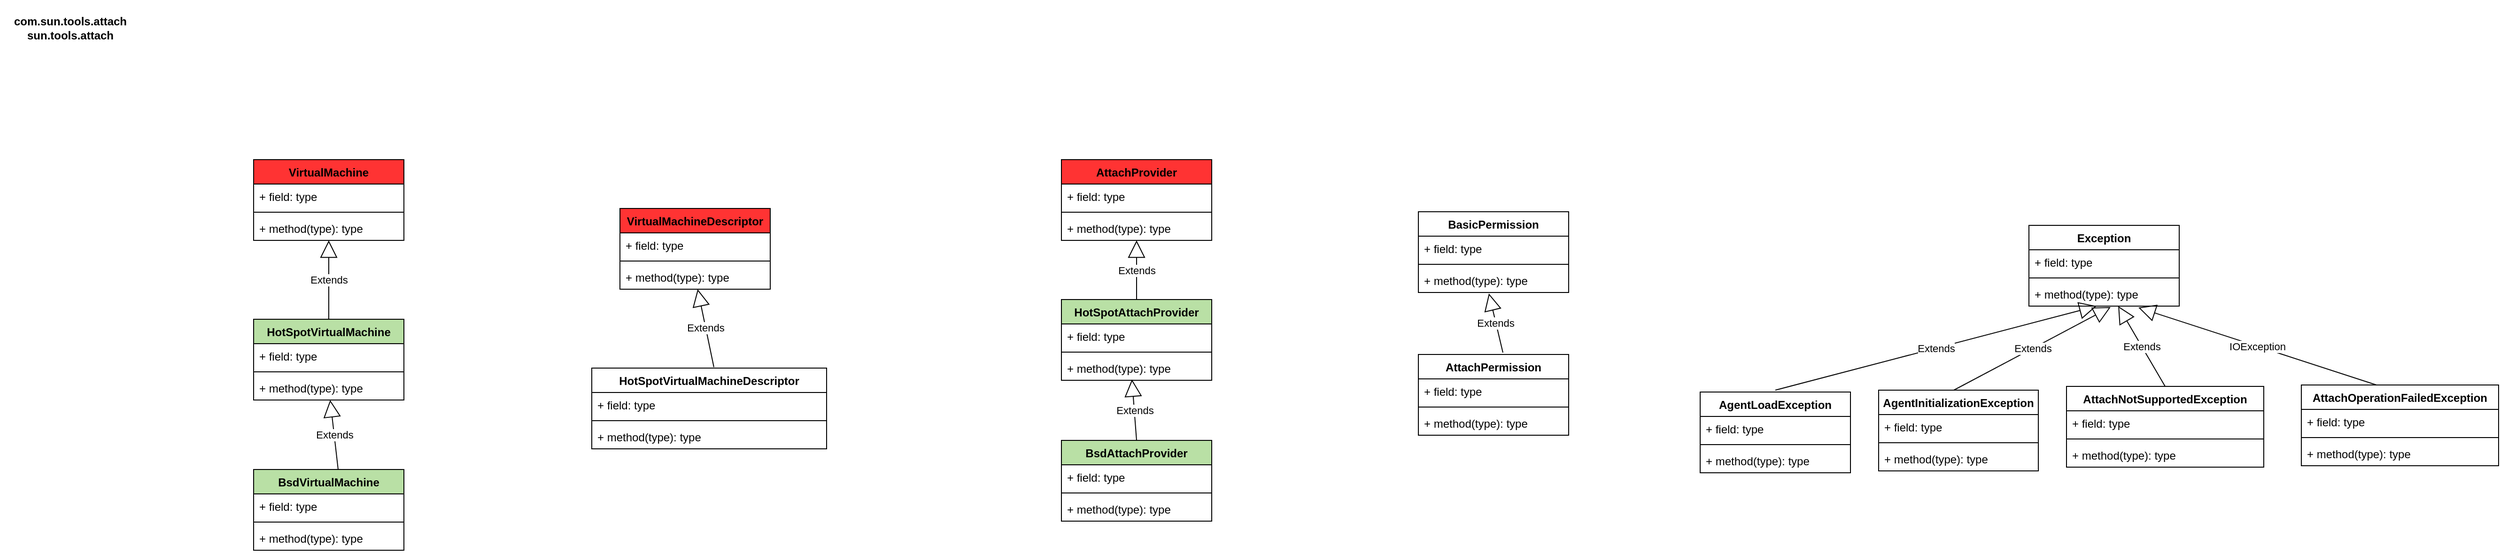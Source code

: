 <mxfile version="13.9.8" type="device"><diagram id="K5Nn2Y2xUsP7F31lJKbY" name="attach"><mxGraphModel dx="818" dy="410" grid="1" gridSize="10" guides="1" tooltips="1" connect="1" arrows="1" fold="1" page="1" pageScale="1" pageWidth="33000" pageHeight="46810" math="0" shadow="0"><root><mxCell id="0"/><mxCell id="1" parent="0"/><mxCell id="NNiNs-ml22WPgrtMLb5p-1" value="VirtualMachine" style="swimlane;fontStyle=1;align=center;verticalAlign=top;childLayout=stackLayout;horizontal=1;startSize=26;horizontalStack=0;resizeParent=1;resizeParentMax=0;resizeLast=0;collapsible=1;marginBottom=0;fillColor=#FF3333;" parent="1" vertex="1"><mxGeometry x="470" y="210" width="160" height="86" as="geometry"/></mxCell><mxCell id="NNiNs-ml22WPgrtMLb5p-2" value="+ field: type" style="text;strokeColor=none;fillColor=none;align=left;verticalAlign=top;spacingLeft=4;spacingRight=4;overflow=hidden;rotatable=0;points=[[0,0.5],[1,0.5]];portConstraint=eastwest;" parent="NNiNs-ml22WPgrtMLb5p-1" vertex="1"><mxGeometry y="26" width="160" height="26" as="geometry"/></mxCell><mxCell id="NNiNs-ml22WPgrtMLb5p-3" value="" style="line;strokeWidth=1;fillColor=none;align=left;verticalAlign=middle;spacingTop=-1;spacingLeft=3;spacingRight=3;rotatable=0;labelPosition=right;points=[];portConstraint=eastwest;" parent="NNiNs-ml22WPgrtMLb5p-1" vertex="1"><mxGeometry y="52" width="160" height="8" as="geometry"/></mxCell><mxCell id="NNiNs-ml22WPgrtMLb5p-4" value="+ method(type): type" style="text;strokeColor=none;fillColor=none;align=left;verticalAlign=top;spacingLeft=4;spacingRight=4;overflow=hidden;rotatable=0;points=[[0,0.5],[1,0.5]];portConstraint=eastwest;" parent="NNiNs-ml22WPgrtMLb5p-1" vertex="1"><mxGeometry y="60" width="160" height="26" as="geometry"/></mxCell><mxCell id="NNiNs-ml22WPgrtMLb5p-5" value="HotSpotVirtualMachine" style="swimlane;fontStyle=1;align=center;verticalAlign=top;childLayout=stackLayout;horizontal=1;startSize=26;horizontalStack=0;resizeParent=1;resizeParentMax=0;resizeLast=0;collapsible=1;marginBottom=0;fillColor=#B9E0A5;" parent="1" vertex="1"><mxGeometry x="470" y="380" width="160" height="86" as="geometry"/></mxCell><mxCell id="NNiNs-ml22WPgrtMLb5p-6" value="Extends" style="endArrow=block;endSize=16;endFill=0;html=1;entryX=0.5;entryY=1;entryDx=0;entryDy=0;entryPerimeter=0;" parent="NNiNs-ml22WPgrtMLb5p-5" target="NNiNs-ml22WPgrtMLb5p-4" edge="1"><mxGeometry width="160" relative="1" as="geometry"><mxPoint x="80" as="sourcePoint"/><mxPoint x="240" as="targetPoint"/></mxGeometry></mxCell><mxCell id="NNiNs-ml22WPgrtMLb5p-7" value="+ field: type" style="text;strokeColor=none;fillColor=none;align=left;verticalAlign=top;spacingLeft=4;spacingRight=4;overflow=hidden;rotatable=0;points=[[0,0.5],[1,0.5]];portConstraint=eastwest;" parent="NNiNs-ml22WPgrtMLb5p-5" vertex="1"><mxGeometry y="26" width="160" height="26" as="geometry"/></mxCell><mxCell id="NNiNs-ml22WPgrtMLb5p-8" value="" style="line;strokeWidth=1;fillColor=none;align=left;verticalAlign=middle;spacingTop=-1;spacingLeft=3;spacingRight=3;rotatable=0;labelPosition=right;points=[];portConstraint=eastwest;" parent="NNiNs-ml22WPgrtMLb5p-5" vertex="1"><mxGeometry y="52" width="160" height="8" as="geometry"/></mxCell><mxCell id="NNiNs-ml22WPgrtMLb5p-9" value="+ method(type): type" style="text;strokeColor=none;fillColor=none;align=left;verticalAlign=top;spacingLeft=4;spacingRight=4;overflow=hidden;rotatable=0;points=[[0,0.5],[1,0.5]];portConstraint=eastwest;" parent="NNiNs-ml22WPgrtMLb5p-5" vertex="1"><mxGeometry y="60" width="160" height="26" as="geometry"/></mxCell><mxCell id="NNiNs-ml22WPgrtMLb5p-10" value="BsdVirtualMachine" style="swimlane;fontStyle=1;align=center;verticalAlign=top;childLayout=stackLayout;horizontal=1;startSize=26;horizontalStack=0;resizeParent=1;resizeParentMax=0;resizeLast=0;collapsible=1;marginBottom=0;fillColor=#B9E0A5;" parent="1" vertex="1"><mxGeometry x="470" y="540" width="160" height="86" as="geometry"/></mxCell><mxCell id="NNiNs-ml22WPgrtMLb5p-11" value="Extends" style="endArrow=block;endSize=16;endFill=0;html=1;" parent="NNiNs-ml22WPgrtMLb5p-10" target="NNiNs-ml22WPgrtMLb5p-9" edge="1"><mxGeometry width="160" relative="1" as="geometry"><mxPoint x="90" as="sourcePoint"/><mxPoint x="250" as="targetPoint"/></mxGeometry></mxCell><mxCell id="NNiNs-ml22WPgrtMLb5p-12" value="+ field: type" style="text;strokeColor=none;fillColor=none;align=left;verticalAlign=top;spacingLeft=4;spacingRight=4;overflow=hidden;rotatable=0;points=[[0,0.5],[1,0.5]];portConstraint=eastwest;" parent="NNiNs-ml22WPgrtMLb5p-10" vertex="1"><mxGeometry y="26" width="160" height="26" as="geometry"/></mxCell><mxCell id="NNiNs-ml22WPgrtMLb5p-13" value="" style="line;strokeWidth=1;fillColor=none;align=left;verticalAlign=middle;spacingTop=-1;spacingLeft=3;spacingRight=3;rotatable=0;labelPosition=right;points=[];portConstraint=eastwest;" parent="NNiNs-ml22WPgrtMLb5p-10" vertex="1"><mxGeometry y="52" width="160" height="8" as="geometry"/></mxCell><mxCell id="NNiNs-ml22WPgrtMLb5p-14" value="+ method(type): type" style="text;strokeColor=none;fillColor=none;align=left;verticalAlign=top;spacingLeft=4;spacingRight=4;overflow=hidden;rotatable=0;points=[[0,0.5],[1,0.5]];portConstraint=eastwest;" parent="NNiNs-ml22WPgrtMLb5p-10" vertex="1"><mxGeometry y="60" width="160" height="26" as="geometry"/></mxCell><mxCell id="NNiNs-ml22WPgrtMLb5p-15" value="VirtualMachineDescriptor" style="swimlane;fontStyle=1;align=center;verticalAlign=top;childLayout=stackLayout;horizontal=1;startSize=26;horizontalStack=0;resizeParent=1;resizeParentMax=0;resizeLast=0;collapsible=1;marginBottom=0;fillColor=#FF3333;" parent="1" vertex="1"><mxGeometry x="860" y="262" width="160" height="86" as="geometry"/></mxCell><mxCell id="NNiNs-ml22WPgrtMLb5p-16" value="+ field: type" style="text;strokeColor=none;fillColor=none;align=left;verticalAlign=top;spacingLeft=4;spacingRight=4;overflow=hidden;rotatable=0;points=[[0,0.5],[1,0.5]];portConstraint=eastwest;" parent="NNiNs-ml22WPgrtMLb5p-15" vertex="1"><mxGeometry y="26" width="160" height="26" as="geometry"/></mxCell><mxCell id="NNiNs-ml22WPgrtMLb5p-17" value="" style="line;strokeWidth=1;fillColor=none;align=left;verticalAlign=middle;spacingTop=-1;spacingLeft=3;spacingRight=3;rotatable=0;labelPosition=right;points=[];portConstraint=eastwest;" parent="NNiNs-ml22WPgrtMLb5p-15" vertex="1"><mxGeometry y="52" width="160" height="8" as="geometry"/></mxCell><mxCell id="NNiNs-ml22WPgrtMLb5p-18" value="+ method(type): type" style="text;strokeColor=none;fillColor=none;align=left;verticalAlign=top;spacingLeft=4;spacingRight=4;overflow=hidden;rotatable=0;points=[[0,0.5],[1,0.5]];portConstraint=eastwest;" parent="NNiNs-ml22WPgrtMLb5p-15" vertex="1"><mxGeometry y="60" width="160" height="26" as="geometry"/></mxCell><mxCell id="NNiNs-ml22WPgrtMLb5p-19" value="HotSpotVirtualMachineDescriptor" style="swimlane;fontStyle=1;align=center;verticalAlign=top;childLayout=stackLayout;horizontal=1;startSize=26;horizontalStack=0;resizeParent=1;resizeParentMax=0;resizeLast=0;collapsible=1;marginBottom=0;" parent="1" vertex="1"><mxGeometry x="830" y="432" width="250" height="86" as="geometry"/></mxCell><mxCell id="NNiNs-ml22WPgrtMLb5p-20" value="+ field: type" style="text;strokeColor=none;fillColor=none;align=left;verticalAlign=top;spacingLeft=4;spacingRight=4;overflow=hidden;rotatable=0;points=[[0,0.5],[1,0.5]];portConstraint=eastwest;" parent="NNiNs-ml22WPgrtMLb5p-19" vertex="1"><mxGeometry y="26" width="250" height="26" as="geometry"/></mxCell><mxCell id="NNiNs-ml22WPgrtMLb5p-21" value="" style="line;strokeWidth=1;fillColor=none;align=left;verticalAlign=middle;spacingTop=-1;spacingLeft=3;spacingRight=3;rotatable=0;labelPosition=right;points=[];portConstraint=eastwest;" parent="NNiNs-ml22WPgrtMLb5p-19" vertex="1"><mxGeometry y="52" width="250" height="8" as="geometry"/></mxCell><mxCell id="NNiNs-ml22WPgrtMLb5p-22" value="+ method(type): type" style="text;strokeColor=none;fillColor=none;align=left;verticalAlign=top;spacingLeft=4;spacingRight=4;overflow=hidden;rotatable=0;points=[[0,0.5],[1,0.5]];portConstraint=eastwest;" parent="NNiNs-ml22WPgrtMLb5p-19" vertex="1"><mxGeometry y="60" width="250" height="26" as="geometry"/></mxCell><mxCell id="NNiNs-ml22WPgrtMLb5p-23" value="Extends" style="endArrow=block;endSize=16;endFill=0;html=1;" parent="NNiNs-ml22WPgrtMLb5p-19" target="NNiNs-ml22WPgrtMLb5p-18" edge="1"><mxGeometry width="160" relative="1" as="geometry"><mxPoint x="130" y="-1" as="sourcePoint"/><mxPoint x="290" y="-1" as="targetPoint"/></mxGeometry></mxCell><mxCell id="aI5GJlUOhgC04J1Bxuo0-1" value="AttachProvider" style="swimlane;fontStyle=1;align=center;verticalAlign=top;childLayout=stackLayout;horizontal=1;startSize=26;horizontalStack=0;resizeParent=1;resizeParentMax=0;resizeLast=0;collapsible=1;marginBottom=0;fillColor=#FF3333;" parent="1" vertex="1"><mxGeometry x="1330" y="210" width="160" height="86" as="geometry"/></mxCell><mxCell id="aI5GJlUOhgC04J1Bxuo0-2" value="+ field: type" style="text;strokeColor=none;fillColor=none;align=left;verticalAlign=top;spacingLeft=4;spacingRight=4;overflow=hidden;rotatable=0;points=[[0,0.5],[1,0.5]];portConstraint=eastwest;" parent="aI5GJlUOhgC04J1Bxuo0-1" vertex="1"><mxGeometry y="26" width="160" height="26" as="geometry"/></mxCell><mxCell id="aI5GJlUOhgC04J1Bxuo0-3" value="" style="line;strokeWidth=1;fillColor=none;align=left;verticalAlign=middle;spacingTop=-1;spacingLeft=3;spacingRight=3;rotatable=0;labelPosition=right;points=[];portConstraint=eastwest;" parent="aI5GJlUOhgC04J1Bxuo0-1" vertex="1"><mxGeometry y="52" width="160" height="8" as="geometry"/></mxCell><mxCell id="aI5GJlUOhgC04J1Bxuo0-4" value="+ method(type): type" style="text;strokeColor=none;fillColor=none;align=left;verticalAlign=top;spacingLeft=4;spacingRight=4;overflow=hidden;rotatable=0;points=[[0,0.5],[1,0.5]];portConstraint=eastwest;" parent="aI5GJlUOhgC04J1Bxuo0-1" vertex="1"><mxGeometry y="60" width="160" height="26" as="geometry"/></mxCell><mxCell id="aI5GJlUOhgC04J1Bxuo0-5" value="HotSpotAttachProvider" style="swimlane;fontStyle=1;align=center;verticalAlign=top;childLayout=stackLayout;horizontal=1;startSize=26;horizontalStack=0;resizeParent=1;resizeParentMax=0;resizeLast=0;collapsible=1;marginBottom=0;fillColor=#B9E0A5;" parent="1" vertex="1"><mxGeometry x="1330" y="359" width="160" height="86" as="geometry"/></mxCell><mxCell id="aI5GJlUOhgC04J1Bxuo0-9" value="Extends" style="endArrow=block;endSize=16;endFill=0;html=1;" parent="aI5GJlUOhgC04J1Bxuo0-5" target="aI5GJlUOhgC04J1Bxuo0-4" edge="1"><mxGeometry width="160" relative="1" as="geometry"><mxPoint x="80" as="sourcePoint"/><mxPoint x="240" as="targetPoint"/></mxGeometry></mxCell><mxCell id="aI5GJlUOhgC04J1Bxuo0-6" value="+ field: type" style="text;strokeColor=none;fillColor=none;align=left;verticalAlign=top;spacingLeft=4;spacingRight=4;overflow=hidden;rotatable=0;points=[[0,0.5],[1,0.5]];portConstraint=eastwest;" parent="aI5GJlUOhgC04J1Bxuo0-5" vertex="1"><mxGeometry y="26" width="160" height="26" as="geometry"/></mxCell><mxCell id="aI5GJlUOhgC04J1Bxuo0-7" value="" style="line;strokeWidth=1;fillColor=none;align=left;verticalAlign=middle;spacingTop=-1;spacingLeft=3;spacingRight=3;rotatable=0;labelPosition=right;points=[];portConstraint=eastwest;" parent="aI5GJlUOhgC04J1Bxuo0-5" vertex="1"><mxGeometry y="52" width="160" height="8" as="geometry"/></mxCell><mxCell id="aI5GJlUOhgC04J1Bxuo0-8" value="+ method(type): type" style="text;strokeColor=none;fillColor=none;align=left;verticalAlign=top;spacingLeft=4;spacingRight=4;overflow=hidden;rotatable=0;points=[[0,0.5],[1,0.5]];portConstraint=eastwest;" parent="aI5GJlUOhgC04J1Bxuo0-5" vertex="1"><mxGeometry y="60" width="160" height="26" as="geometry"/></mxCell><mxCell id="aI5GJlUOhgC04J1Bxuo0-10" value="BsdAttachProvider" style="swimlane;fontStyle=1;align=center;verticalAlign=top;childLayout=stackLayout;horizontal=1;startSize=26;horizontalStack=0;resizeParent=1;resizeParentMax=0;resizeLast=0;collapsible=1;marginBottom=0;fillColor=#B9E0A5;" parent="1" vertex="1"><mxGeometry x="1330" y="509" width="160" height="86" as="geometry"/></mxCell><mxCell id="aI5GJlUOhgC04J1Bxuo0-14" value="Extends" style="endArrow=block;endSize=16;endFill=0;html=1;entryX=0.469;entryY=0.962;entryDx=0;entryDy=0;entryPerimeter=0;" parent="aI5GJlUOhgC04J1Bxuo0-10" target="aI5GJlUOhgC04J1Bxuo0-8" edge="1"><mxGeometry width="160" relative="1" as="geometry"><mxPoint x="80" as="sourcePoint"/><mxPoint x="240" as="targetPoint"/></mxGeometry></mxCell><mxCell id="aI5GJlUOhgC04J1Bxuo0-11" value="+ field: type" style="text;strokeColor=none;fillColor=none;align=left;verticalAlign=top;spacingLeft=4;spacingRight=4;overflow=hidden;rotatable=0;points=[[0,0.5],[1,0.5]];portConstraint=eastwest;" parent="aI5GJlUOhgC04J1Bxuo0-10" vertex="1"><mxGeometry y="26" width="160" height="26" as="geometry"/></mxCell><mxCell id="aI5GJlUOhgC04J1Bxuo0-12" value="" style="line;strokeWidth=1;fillColor=none;align=left;verticalAlign=middle;spacingTop=-1;spacingLeft=3;spacingRight=3;rotatable=0;labelPosition=right;points=[];portConstraint=eastwest;" parent="aI5GJlUOhgC04J1Bxuo0-10" vertex="1"><mxGeometry y="52" width="160" height="8" as="geometry"/></mxCell><mxCell id="aI5GJlUOhgC04J1Bxuo0-13" value="+ method(type): type" style="text;strokeColor=none;fillColor=none;align=left;verticalAlign=top;spacingLeft=4;spacingRight=4;overflow=hidden;rotatable=0;points=[[0,0.5],[1,0.5]];portConstraint=eastwest;" parent="aI5GJlUOhgC04J1Bxuo0-10" vertex="1"><mxGeometry y="60" width="160" height="26" as="geometry"/></mxCell><mxCell id="bPCh8EpxUtGWzdh8AmUT-1" value="AttachPermission" style="swimlane;fontStyle=1;align=center;verticalAlign=top;childLayout=stackLayout;horizontal=1;startSize=26;horizontalStack=0;resizeParent=1;resizeParentMax=0;resizeLast=0;collapsible=1;marginBottom=0;" parent="1" vertex="1"><mxGeometry x="1710" y="417.5" width="160" height="86" as="geometry"/></mxCell><mxCell id="bPCh8EpxUtGWzdh8AmUT-2" value="+ field: type" style="text;strokeColor=none;fillColor=none;align=left;verticalAlign=top;spacingLeft=4;spacingRight=4;overflow=hidden;rotatable=0;points=[[0,0.5],[1,0.5]];portConstraint=eastwest;" parent="bPCh8EpxUtGWzdh8AmUT-1" vertex="1"><mxGeometry y="26" width="160" height="26" as="geometry"/></mxCell><mxCell id="bPCh8EpxUtGWzdh8AmUT-3" value="" style="line;strokeWidth=1;fillColor=none;align=left;verticalAlign=middle;spacingTop=-1;spacingLeft=3;spacingRight=3;rotatable=0;labelPosition=right;points=[];portConstraint=eastwest;" parent="bPCh8EpxUtGWzdh8AmUT-1" vertex="1"><mxGeometry y="52" width="160" height="8" as="geometry"/></mxCell><mxCell id="bPCh8EpxUtGWzdh8AmUT-4" value="+ method(type): type" style="text;strokeColor=none;fillColor=none;align=left;verticalAlign=top;spacingLeft=4;spacingRight=4;overflow=hidden;rotatable=0;points=[[0,0.5],[1,0.5]];portConstraint=eastwest;" parent="bPCh8EpxUtGWzdh8AmUT-1" vertex="1"><mxGeometry y="60" width="160" height="26" as="geometry"/></mxCell><mxCell id="bPCh8EpxUtGWzdh8AmUT-9" value="Extends" style="endArrow=block;endSize=16;endFill=0;html=1;entryX=0.469;entryY=1.038;entryDx=0;entryDy=0;entryPerimeter=0;" parent="bPCh8EpxUtGWzdh8AmUT-1" target="bPCh8EpxUtGWzdh8AmUT-8" edge="1"><mxGeometry width="160" relative="1" as="geometry"><mxPoint x="90" y="-2" as="sourcePoint"/><mxPoint x="250" y="-2" as="targetPoint"/></mxGeometry></mxCell><mxCell id="bPCh8EpxUtGWzdh8AmUT-5" value="BasicPermission" style="swimlane;fontStyle=1;align=center;verticalAlign=top;childLayout=stackLayout;horizontal=1;startSize=26;horizontalStack=0;resizeParent=1;resizeParentMax=0;resizeLast=0;collapsible=1;marginBottom=0;" parent="1" vertex="1"><mxGeometry x="1710" y="265.5" width="160" height="86" as="geometry"/></mxCell><mxCell id="bPCh8EpxUtGWzdh8AmUT-6" value="+ field: type" style="text;strokeColor=none;fillColor=none;align=left;verticalAlign=top;spacingLeft=4;spacingRight=4;overflow=hidden;rotatable=0;points=[[0,0.5],[1,0.5]];portConstraint=eastwest;" parent="bPCh8EpxUtGWzdh8AmUT-5" vertex="1"><mxGeometry y="26" width="160" height="26" as="geometry"/></mxCell><mxCell id="bPCh8EpxUtGWzdh8AmUT-7" value="" style="line;strokeWidth=1;fillColor=none;align=left;verticalAlign=middle;spacingTop=-1;spacingLeft=3;spacingRight=3;rotatable=0;labelPosition=right;points=[];portConstraint=eastwest;" parent="bPCh8EpxUtGWzdh8AmUT-5" vertex="1"><mxGeometry y="52" width="160" height="8" as="geometry"/></mxCell><mxCell id="bPCh8EpxUtGWzdh8AmUT-8" value="+ method(type): type" style="text;strokeColor=none;fillColor=none;align=left;verticalAlign=top;spacingLeft=4;spacingRight=4;overflow=hidden;rotatable=0;points=[[0,0.5],[1,0.5]];portConstraint=eastwest;" parent="bPCh8EpxUtGWzdh8AmUT-5" vertex="1"><mxGeometry y="60" width="160" height="26" as="geometry"/></mxCell><mxCell id="bPCh8EpxUtGWzdh8AmUT-10" value="Exception" style="swimlane;fontStyle=1;align=center;verticalAlign=top;childLayout=stackLayout;horizontal=1;startSize=26;horizontalStack=0;resizeParent=1;resizeParentMax=0;resizeLast=0;collapsible=1;marginBottom=0;" parent="1" vertex="1"><mxGeometry x="2360" y="280" width="160" height="86" as="geometry"/></mxCell><mxCell id="bPCh8EpxUtGWzdh8AmUT-11" value="+ field: type" style="text;strokeColor=none;fillColor=none;align=left;verticalAlign=top;spacingLeft=4;spacingRight=4;overflow=hidden;rotatable=0;points=[[0,0.5],[1,0.5]];portConstraint=eastwest;" parent="bPCh8EpxUtGWzdh8AmUT-10" vertex="1"><mxGeometry y="26" width="160" height="26" as="geometry"/></mxCell><mxCell id="bPCh8EpxUtGWzdh8AmUT-12" value="" style="line;strokeWidth=1;fillColor=none;align=left;verticalAlign=middle;spacingTop=-1;spacingLeft=3;spacingRight=3;rotatable=0;labelPosition=right;points=[];portConstraint=eastwest;" parent="bPCh8EpxUtGWzdh8AmUT-10" vertex="1"><mxGeometry y="52" width="160" height="8" as="geometry"/></mxCell><mxCell id="bPCh8EpxUtGWzdh8AmUT-13" value="+ method(type): type" style="text;strokeColor=none;fillColor=none;align=left;verticalAlign=top;spacingLeft=4;spacingRight=4;overflow=hidden;rotatable=0;points=[[0,0.5],[1,0.5]];portConstraint=eastwest;" parent="bPCh8EpxUtGWzdh8AmUT-10" vertex="1"><mxGeometry y="60" width="160" height="26" as="geometry"/></mxCell><mxCell id="bPCh8EpxUtGWzdh8AmUT-14" value="AgentLoadException" style="swimlane;fontStyle=1;align=center;verticalAlign=top;childLayout=stackLayout;horizontal=1;startSize=26;horizontalStack=0;resizeParent=1;resizeParentMax=0;resizeLast=0;collapsible=1;marginBottom=0;" parent="1" vertex="1"><mxGeometry x="2010" y="457.5" width="160" height="86" as="geometry"/></mxCell><mxCell id="bPCh8EpxUtGWzdh8AmUT-15" value="+ field: type" style="text;strokeColor=none;fillColor=none;align=left;verticalAlign=top;spacingLeft=4;spacingRight=4;overflow=hidden;rotatable=0;points=[[0,0.5],[1,0.5]];portConstraint=eastwest;" parent="bPCh8EpxUtGWzdh8AmUT-14" vertex="1"><mxGeometry y="26" width="160" height="26" as="geometry"/></mxCell><mxCell id="bPCh8EpxUtGWzdh8AmUT-16" value="" style="line;strokeWidth=1;fillColor=none;align=left;verticalAlign=middle;spacingTop=-1;spacingLeft=3;spacingRight=3;rotatable=0;labelPosition=right;points=[];portConstraint=eastwest;" parent="bPCh8EpxUtGWzdh8AmUT-14" vertex="1"><mxGeometry y="52" width="160" height="8" as="geometry"/></mxCell><mxCell id="bPCh8EpxUtGWzdh8AmUT-17" value="+ method(type): type" style="text;strokeColor=none;fillColor=none;align=left;verticalAlign=top;spacingLeft=4;spacingRight=4;overflow=hidden;rotatable=0;points=[[0,0.5],[1,0.5]];portConstraint=eastwest;" parent="bPCh8EpxUtGWzdh8AmUT-14" vertex="1"><mxGeometry y="60" width="160" height="26" as="geometry"/></mxCell><mxCell id="bPCh8EpxUtGWzdh8AmUT-18" value="Extends" style="endArrow=block;endSize=16;endFill=0;html=1;entryX=0.45;entryY=1;entryDx=0;entryDy=0;entryPerimeter=0;" parent="bPCh8EpxUtGWzdh8AmUT-14" target="bPCh8EpxUtGWzdh8AmUT-13" edge="1"><mxGeometry width="160" relative="1" as="geometry"><mxPoint x="80" y="-2" as="sourcePoint"/><mxPoint x="240" y="-2" as="targetPoint"/></mxGeometry></mxCell><mxCell id="bPCh8EpxUtGWzdh8AmUT-19" value="AgentInitializationException" style="swimlane;fontStyle=1;align=center;verticalAlign=top;childLayout=stackLayout;horizontal=1;startSize=26;horizontalStack=0;resizeParent=1;resizeParentMax=0;resizeLast=0;collapsible=1;marginBottom=0;" parent="1" vertex="1"><mxGeometry x="2200" y="455.5" width="170" height="86" as="geometry"/></mxCell><mxCell id="bPCh8EpxUtGWzdh8AmUT-23" value="Extends" style="endArrow=block;endSize=16;endFill=0;html=1;entryX=0.544;entryY=1.038;entryDx=0;entryDy=0;entryPerimeter=0;" parent="bPCh8EpxUtGWzdh8AmUT-19" target="bPCh8EpxUtGWzdh8AmUT-13" edge="1"><mxGeometry width="160" relative="1" as="geometry"><mxPoint x="80" as="sourcePoint"/><mxPoint x="240" as="targetPoint"/></mxGeometry></mxCell><mxCell id="bPCh8EpxUtGWzdh8AmUT-20" value="+ field: type" style="text;strokeColor=none;fillColor=none;align=left;verticalAlign=top;spacingLeft=4;spacingRight=4;overflow=hidden;rotatable=0;points=[[0,0.5],[1,0.5]];portConstraint=eastwest;" parent="bPCh8EpxUtGWzdh8AmUT-19" vertex="1"><mxGeometry y="26" width="170" height="26" as="geometry"/></mxCell><mxCell id="bPCh8EpxUtGWzdh8AmUT-21" value="" style="line;strokeWidth=1;fillColor=none;align=left;verticalAlign=middle;spacingTop=-1;spacingLeft=3;spacingRight=3;rotatable=0;labelPosition=right;points=[];portConstraint=eastwest;" parent="bPCh8EpxUtGWzdh8AmUT-19" vertex="1"><mxGeometry y="52" width="170" height="8" as="geometry"/></mxCell><mxCell id="bPCh8EpxUtGWzdh8AmUT-22" value="+ method(type): type" style="text;strokeColor=none;fillColor=none;align=left;verticalAlign=top;spacingLeft=4;spacingRight=4;overflow=hidden;rotatable=0;points=[[0,0.5],[1,0.5]];portConstraint=eastwest;" parent="bPCh8EpxUtGWzdh8AmUT-19" vertex="1"><mxGeometry y="60" width="170" height="26" as="geometry"/></mxCell><mxCell id="bPCh8EpxUtGWzdh8AmUT-24" value="AttachNotSupportedException" style="swimlane;fontStyle=1;align=center;verticalAlign=top;childLayout=stackLayout;horizontal=1;startSize=26;horizontalStack=0;resizeParent=1;resizeParentMax=0;resizeLast=0;collapsible=1;marginBottom=0;" parent="1" vertex="1"><mxGeometry x="2400" y="451.5" width="210" height="86" as="geometry"/></mxCell><mxCell id="bPCh8EpxUtGWzdh8AmUT-25" value="+ field: type" style="text;strokeColor=none;fillColor=none;align=left;verticalAlign=top;spacingLeft=4;spacingRight=4;overflow=hidden;rotatable=0;points=[[0,0.5],[1,0.5]];portConstraint=eastwest;" parent="bPCh8EpxUtGWzdh8AmUT-24" vertex="1"><mxGeometry y="26" width="210" height="26" as="geometry"/></mxCell><mxCell id="bPCh8EpxUtGWzdh8AmUT-26" value="" style="line;strokeWidth=1;fillColor=none;align=left;verticalAlign=middle;spacingTop=-1;spacingLeft=3;spacingRight=3;rotatable=0;labelPosition=right;points=[];portConstraint=eastwest;" parent="bPCh8EpxUtGWzdh8AmUT-24" vertex="1"><mxGeometry y="52" width="210" height="8" as="geometry"/></mxCell><mxCell id="bPCh8EpxUtGWzdh8AmUT-27" value="+ method(type): type" style="text;strokeColor=none;fillColor=none;align=left;verticalAlign=top;spacingLeft=4;spacingRight=4;overflow=hidden;rotatable=0;points=[[0,0.5],[1,0.5]];portConstraint=eastwest;" parent="bPCh8EpxUtGWzdh8AmUT-24" vertex="1"><mxGeometry y="60" width="210" height="26" as="geometry"/></mxCell><mxCell id="bPCh8EpxUtGWzdh8AmUT-28" value="Extends" style="endArrow=block;endSize=16;endFill=0;html=1;entryX=0.594;entryY=1;entryDx=0;entryDy=0;entryPerimeter=0;exitX=0.5;exitY=0;exitDx=0;exitDy=0;" parent="1" source="bPCh8EpxUtGWzdh8AmUT-24" target="bPCh8EpxUtGWzdh8AmUT-13" edge="1"><mxGeometry width="160" relative="1" as="geometry"><mxPoint x="2490" y="435.5" as="sourcePoint"/><mxPoint x="2650" y="435.5" as="targetPoint"/></mxGeometry></mxCell><mxCell id="bPCh8EpxUtGWzdh8AmUT-29" value="&lt;b&gt;com.sun.tools.attach&lt;br&gt;sun.tools.attach&lt;/b&gt;" style="text;html=1;strokeColor=none;fillColor=none;align=center;verticalAlign=middle;whiteSpace=wrap;rounded=0;" parent="1" vertex="1"><mxGeometry x="200" y="40" width="150" height="60" as="geometry"/></mxCell><mxCell id="bPCh8EpxUtGWzdh8AmUT-30" value="AttachOperationFailedException" style="swimlane;fontStyle=1;align=center;verticalAlign=top;childLayout=stackLayout;horizontal=1;startSize=26;horizontalStack=0;resizeParent=1;resizeParentMax=0;resizeLast=0;collapsible=1;marginBottom=0;fillColor=#FFFFFF;" parent="1" vertex="1"><mxGeometry x="2650" y="450" width="210" height="86" as="geometry"/></mxCell><mxCell id="bPCh8EpxUtGWzdh8AmUT-34" value="IOException" style="endArrow=block;endSize=16;endFill=0;html=1;entryX=0.728;entryY=1.06;entryDx=0;entryDy=0;entryPerimeter=0;" parent="bPCh8EpxUtGWzdh8AmUT-30" target="bPCh8EpxUtGWzdh8AmUT-13" edge="1"><mxGeometry width="160" relative="1" as="geometry"><mxPoint x="80" as="sourcePoint"/><mxPoint x="240" as="targetPoint"/></mxGeometry></mxCell><mxCell id="bPCh8EpxUtGWzdh8AmUT-31" value="+ field: type" style="text;strokeColor=none;fillColor=none;align=left;verticalAlign=top;spacingLeft=4;spacingRight=4;overflow=hidden;rotatable=0;points=[[0,0.5],[1,0.5]];portConstraint=eastwest;" parent="bPCh8EpxUtGWzdh8AmUT-30" vertex="1"><mxGeometry y="26" width="210" height="26" as="geometry"/></mxCell><mxCell id="bPCh8EpxUtGWzdh8AmUT-32" value="" style="line;strokeWidth=1;fillColor=none;align=left;verticalAlign=middle;spacingTop=-1;spacingLeft=3;spacingRight=3;rotatable=0;labelPosition=right;points=[];portConstraint=eastwest;" parent="bPCh8EpxUtGWzdh8AmUT-30" vertex="1"><mxGeometry y="52" width="210" height="8" as="geometry"/></mxCell><mxCell id="bPCh8EpxUtGWzdh8AmUT-33" value="+ method(type): type" style="text;strokeColor=none;fillColor=none;align=left;verticalAlign=top;spacingLeft=4;spacingRight=4;overflow=hidden;rotatable=0;points=[[0,0.5],[1,0.5]];portConstraint=eastwest;" parent="bPCh8EpxUtGWzdh8AmUT-30" vertex="1"><mxGeometry y="60" width="210" height="26" as="geometry"/></mxCell></root></mxGraphModel></diagram></mxfile>